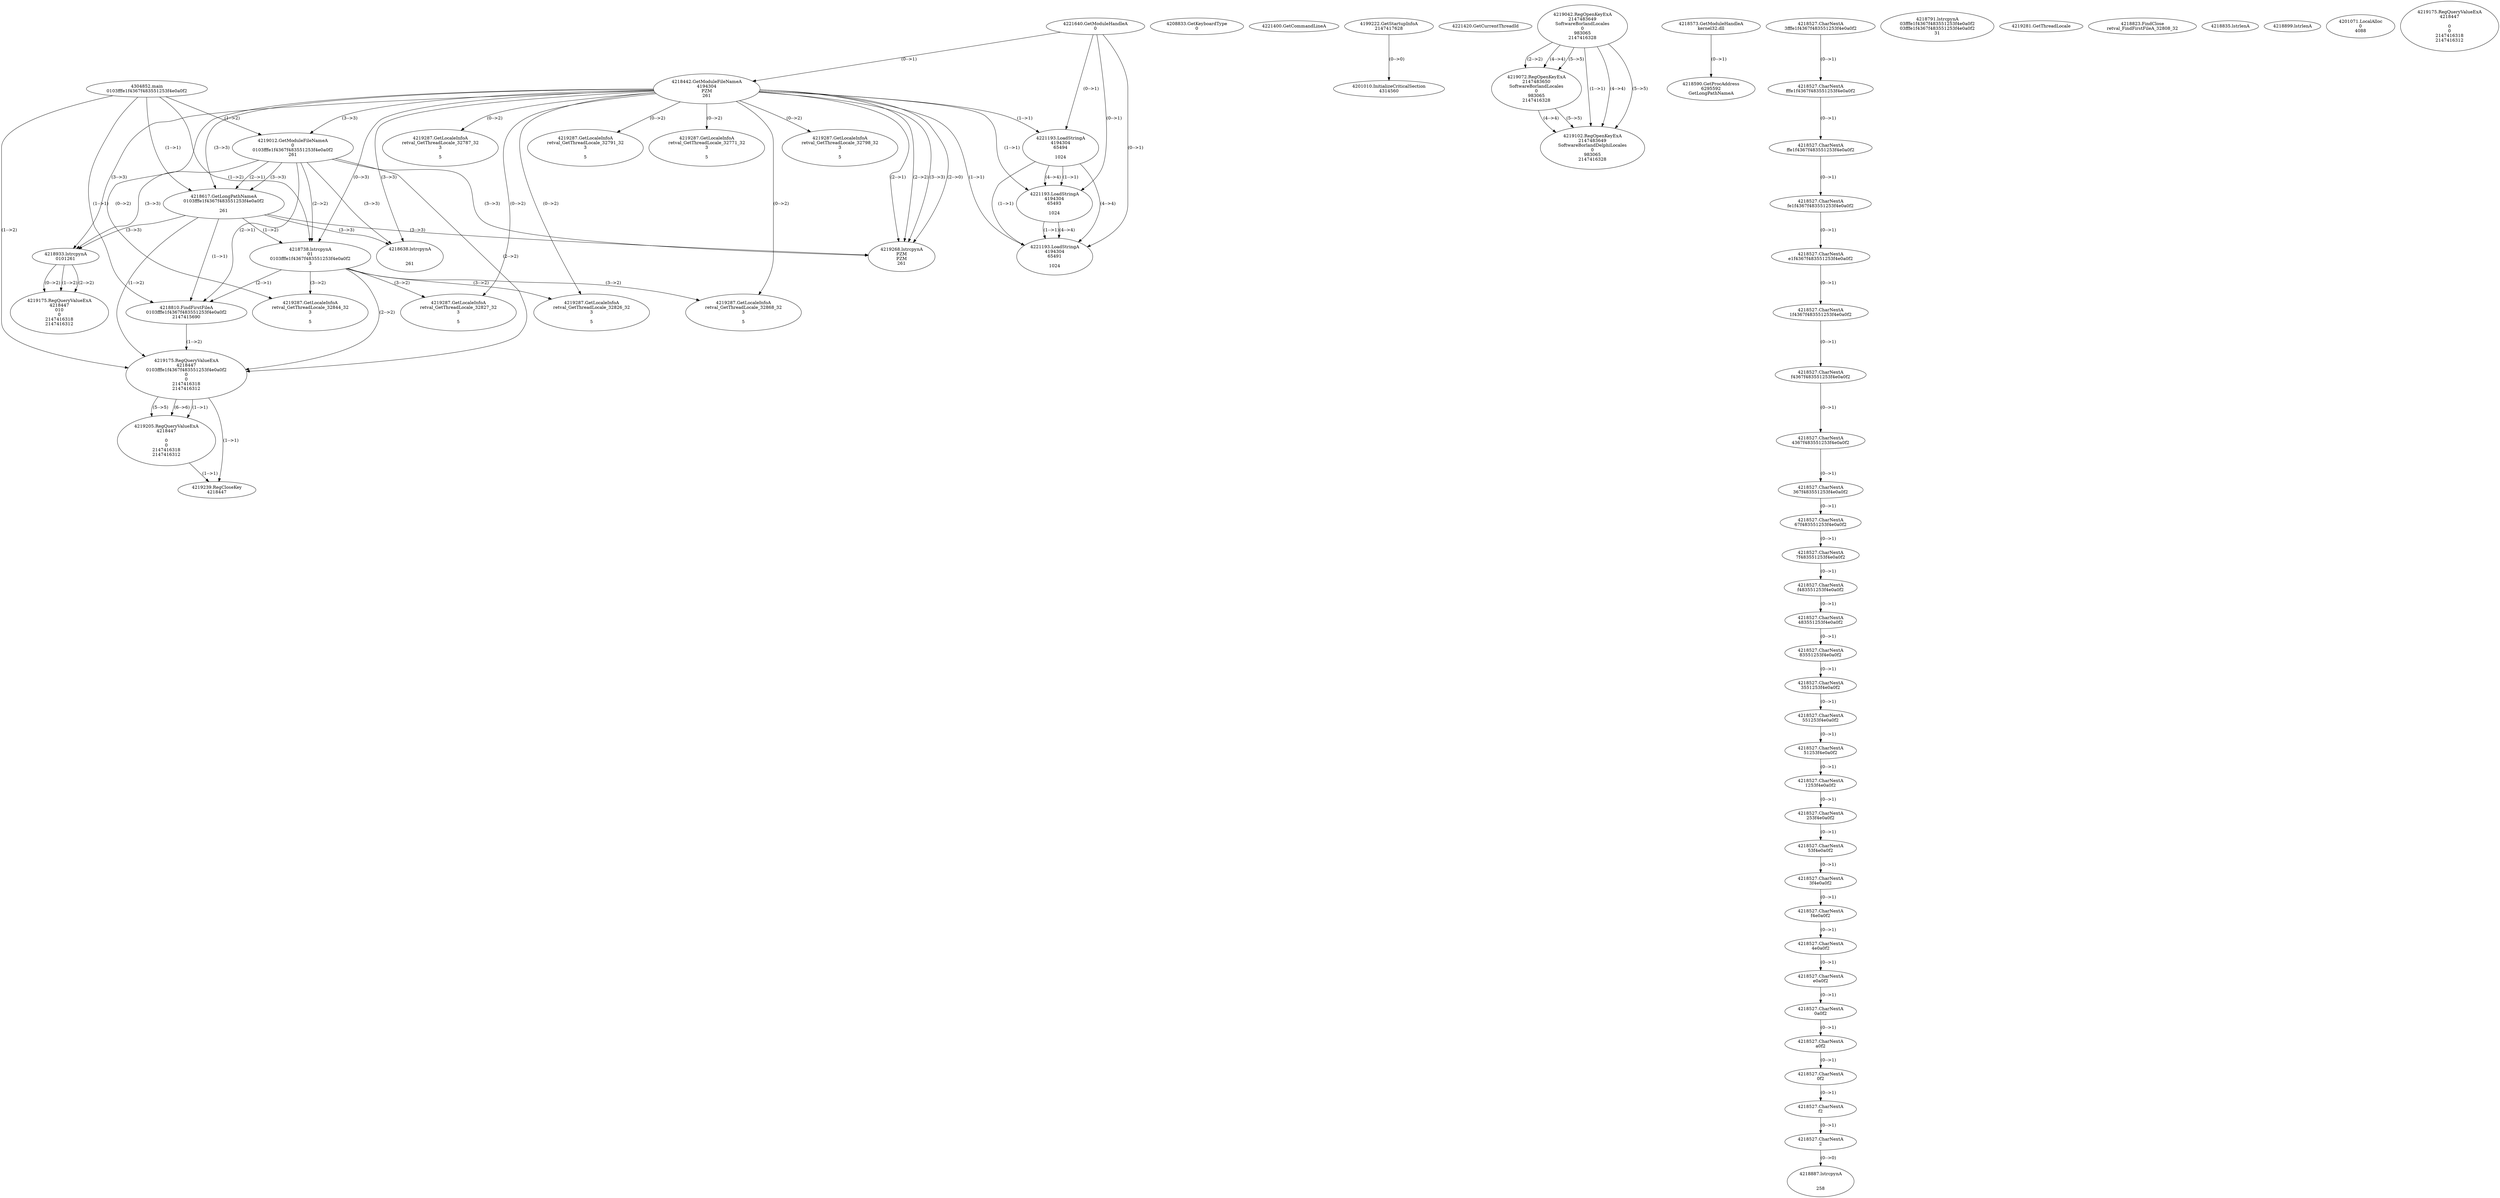 // Global SCDG with merge call
digraph {
	0 [label="4304852.main
0103fffe1f4367f483551253f4e0a0f2"]
	1 [label="4221640.GetModuleHandleA
0"]
	2 [label="4208833.GetKeyboardType
0"]
	3 [label="4221400.GetCommandLineA
"]
	4 [label="4199222.GetStartupInfoA
2147417628"]
	5 [label="4221420.GetCurrentThreadId
"]
	6 [label="4218442.GetModuleFileNameA
4194304
PZM
261"]
	1 -> 6 [label="(0-->1)"]
	7 [label="4219012.GetModuleFileNameA
0
0103fffe1f4367f483551253f4e0a0f2
261"]
	0 -> 7 [label="(1-->2)"]
	6 -> 7 [label="(3-->3)"]
	8 [label="4219042.RegOpenKeyExA
2147483649
Software\Borland\Locales
0
983065
2147416328"]
	9 [label="4219072.RegOpenKeyExA
2147483650
Software\Borland\Locales
0
983065
2147416328"]
	8 -> 9 [label="(2-->2)"]
	8 -> 9 [label="(4-->4)"]
	8 -> 9 [label="(5-->5)"]
	10 [label="4218573.GetModuleHandleA
kernel32.dll"]
	11 [label="4218590.GetProcAddress
6295592
GetLongPathNameA"]
	10 -> 11 [label="(0-->1)"]
	12 [label="4218617.GetLongPathNameA
0103fffe1f4367f483551253f4e0a0f2

261"]
	0 -> 12 [label="(1-->1)"]
	7 -> 12 [label="(2-->1)"]
	6 -> 12 [label="(3-->3)"]
	7 -> 12 [label="(3-->3)"]
	13 [label="4218738.lstrcpynA
01
0103fffe1f4367f483551253f4e0a0f2
3"]
	0 -> 13 [label="(1-->2)"]
	7 -> 13 [label="(2-->2)"]
	12 -> 13 [label="(1-->2)"]
	6 -> 13 [label="(0-->3)"]
	14 [label="4218527.CharNextA
3fffe1f4367f483551253f4e0a0f2"]
	15 [label="4218527.CharNextA
fffe1f4367f483551253f4e0a0f2"]
	14 -> 15 [label="(0-->1)"]
	16 [label="4218527.CharNextA
ffe1f4367f483551253f4e0a0f2"]
	15 -> 16 [label="(0-->1)"]
	17 [label="4218527.CharNextA
fe1f4367f483551253f4e0a0f2"]
	16 -> 17 [label="(0-->1)"]
	18 [label="4218527.CharNextA
e1f4367f483551253f4e0a0f2"]
	17 -> 18 [label="(0-->1)"]
	19 [label="4218527.CharNextA
1f4367f483551253f4e0a0f2"]
	18 -> 19 [label="(0-->1)"]
	20 [label="4218527.CharNextA
f4367f483551253f4e0a0f2"]
	19 -> 20 [label="(0-->1)"]
	21 [label="4218527.CharNextA
4367f483551253f4e0a0f2"]
	20 -> 21 [label="(0-->1)"]
	22 [label="4218527.CharNextA
367f483551253f4e0a0f2"]
	21 -> 22 [label="(0-->1)"]
	23 [label="4218527.CharNextA
67f483551253f4e0a0f2"]
	22 -> 23 [label="(0-->1)"]
	24 [label="4218527.CharNextA
7f483551253f4e0a0f2"]
	23 -> 24 [label="(0-->1)"]
	25 [label="4218527.CharNextA
f483551253f4e0a0f2"]
	24 -> 25 [label="(0-->1)"]
	26 [label="4218527.CharNextA
483551253f4e0a0f2"]
	25 -> 26 [label="(0-->1)"]
	27 [label="4218527.CharNextA
83551253f4e0a0f2"]
	26 -> 27 [label="(0-->1)"]
	28 [label="4218527.CharNextA
3551253f4e0a0f2"]
	27 -> 28 [label="(0-->1)"]
	29 [label="4218527.CharNextA
551253f4e0a0f2"]
	28 -> 29 [label="(0-->1)"]
	30 [label="4218527.CharNextA
51253f4e0a0f2"]
	29 -> 30 [label="(0-->1)"]
	31 [label="4218527.CharNextA
1253f4e0a0f2"]
	30 -> 31 [label="(0-->1)"]
	32 [label="4218527.CharNextA
253f4e0a0f2"]
	31 -> 32 [label="(0-->1)"]
	33 [label="4218527.CharNextA
53f4e0a0f2"]
	32 -> 33 [label="(0-->1)"]
	34 [label="4218527.CharNextA
3f4e0a0f2"]
	33 -> 34 [label="(0-->1)"]
	35 [label="4218527.CharNextA
f4e0a0f2"]
	34 -> 35 [label="(0-->1)"]
	36 [label="4218527.CharNextA
4e0a0f2"]
	35 -> 36 [label="(0-->1)"]
	37 [label="4218527.CharNextA
e0a0f2"]
	36 -> 37 [label="(0-->1)"]
	38 [label="4218527.CharNextA
0a0f2"]
	37 -> 38 [label="(0-->1)"]
	39 [label="4218527.CharNextA
a0f2"]
	38 -> 39 [label="(0-->1)"]
	40 [label="4218527.CharNextA
0f2"]
	39 -> 40 [label="(0-->1)"]
	41 [label="4218527.CharNextA
f2"]
	40 -> 41 [label="(0-->1)"]
	42 [label="4218527.CharNextA
2"]
	41 -> 42 [label="(0-->1)"]
	43 [label="4218791.lstrcpynA
03fffe1f4367f483551253f4e0a0f2
03fffe1f4367f483551253f4e0a0f2
31"]
	44 [label="4218810.FindFirstFileA
0103fffe1f4367f483551253f4e0a0f2
2147415690"]
	0 -> 44 [label="(1-->1)"]
	7 -> 44 [label="(2-->1)"]
	12 -> 44 [label="(1-->1)"]
	13 -> 44 [label="(2-->1)"]
	45 [label="4219175.RegQueryValueExA
4218447
0103fffe1f4367f483551253f4e0a0f2
0
0
2147416318
2147416312"]
	0 -> 45 [label="(1-->2)"]
	7 -> 45 [label="(2-->2)"]
	12 -> 45 [label="(1-->2)"]
	13 -> 45 [label="(2-->2)"]
	44 -> 45 [label="(1-->2)"]
	46 [label="4219205.RegQueryValueExA
4218447

0
0
2147416318
2147416312"]
	45 -> 46 [label="(1-->1)"]
	45 -> 46 [label="(5-->5)"]
	45 -> 46 [label="(6-->6)"]
	47 [label="4219239.RegCloseKey
4218447"]
	45 -> 47 [label="(1-->1)"]
	46 -> 47 [label="(1-->1)"]
	48 [label="4219268.lstrcpynA
PZM
PZM
261"]
	6 -> 48 [label="(2-->1)"]
	6 -> 48 [label="(2-->2)"]
	6 -> 48 [label="(3-->3)"]
	7 -> 48 [label="(3-->3)"]
	12 -> 48 [label="(3-->3)"]
	6 -> 48 [label="(2-->0)"]
	49 [label="4219281.GetThreadLocale
"]
	50 [label="4219287.GetLocaleInfoA
retval_GetThreadLocale_32827_32
3

5"]
	6 -> 50 [label="(0-->2)"]
	13 -> 50 [label="(3-->2)"]
	51 [label="4221193.LoadStringA
4194304
65494

1024"]
	1 -> 51 [label="(0-->1)"]
	6 -> 51 [label="(1-->1)"]
	52 [label="4221193.LoadStringA
4194304
65493

1024"]
	1 -> 52 [label="(0-->1)"]
	6 -> 52 [label="(1-->1)"]
	51 -> 52 [label="(1-->1)"]
	51 -> 52 [label="(4-->4)"]
	53 [label="4221193.LoadStringA
4194304
65491

1024"]
	1 -> 53 [label="(0-->1)"]
	6 -> 53 [label="(1-->1)"]
	51 -> 53 [label="(1-->1)"]
	52 -> 53 [label="(1-->1)"]
	51 -> 53 [label="(4-->4)"]
	52 -> 53 [label="(4-->4)"]
	54 [label="4218823.FindClose
retval_FindFirstFileA_32808_32"]
	55 [label="4218835.lstrlenA
"]
	56 [label="4218887.lstrcpynA


258"]
	42 -> 56 [label="(0-->0)"]
	57 [label="4218899.lstrlenA
"]
	58 [label="4218933.lstrcpynA
01\
01\
261"]
	6 -> 58 [label="(3-->3)"]
	7 -> 58 [label="(3-->3)"]
	12 -> 58 [label="(3-->3)"]
	59 [label="4219175.RegQueryValueExA
4218447
01\
0
0
2147416318
2147416312"]
	58 -> 59 [label="(1-->2)"]
	58 -> 59 [label="(2-->2)"]
	58 -> 59 [label="(0-->2)"]
	60 [label="4219287.GetLocaleInfoA
retval_GetThreadLocale_32844_32
3

5"]
	6 -> 60 [label="(0-->2)"]
	13 -> 60 [label="(3-->2)"]
	61 [label="4201010.InitializeCriticalSection
4314560"]
	4 -> 61 [label="(0-->0)"]
	62 [label="4201071.LocalAlloc
0
4088"]
	63 [label="4218638.lstrcpynA


261"]
	6 -> 63 [label="(3-->3)"]
	7 -> 63 [label="(3-->3)"]
	12 -> 63 [label="(3-->3)"]
	64 [label="4219175.RegQueryValueExA
4218447

0
0
2147416318
2147416312"]
	65 [label="4219287.GetLocaleInfoA
retval_GetThreadLocale_32787_32
3

5"]
	6 -> 65 [label="(0-->2)"]
	66 [label="4219287.GetLocaleInfoA
retval_GetThreadLocale_32826_32
3

5"]
	6 -> 66 [label="(0-->2)"]
	13 -> 66 [label="(3-->2)"]
	67 [label="4219287.GetLocaleInfoA
retval_GetThreadLocale_32868_32
3

5"]
	6 -> 67 [label="(0-->2)"]
	13 -> 67 [label="(3-->2)"]
	68 [label="4219287.GetLocaleInfoA
retval_GetThreadLocale_32791_32
3

5"]
	6 -> 68 [label="(0-->2)"]
	69 [label="4219102.RegOpenKeyExA
2147483649
Software\Borland\Delphi\Locales
0
983065
2147416328"]
	8 -> 69 [label="(1-->1)"]
	8 -> 69 [label="(4-->4)"]
	9 -> 69 [label="(4-->4)"]
	8 -> 69 [label="(5-->5)"]
	9 -> 69 [label="(5-->5)"]
	70 [label="4219287.GetLocaleInfoA
retval_GetThreadLocale_32771_32
3

5"]
	6 -> 70 [label="(0-->2)"]
	71 [label="4219287.GetLocaleInfoA
retval_GetThreadLocale_32798_32
3

5"]
	6 -> 71 [label="(0-->2)"]
}
